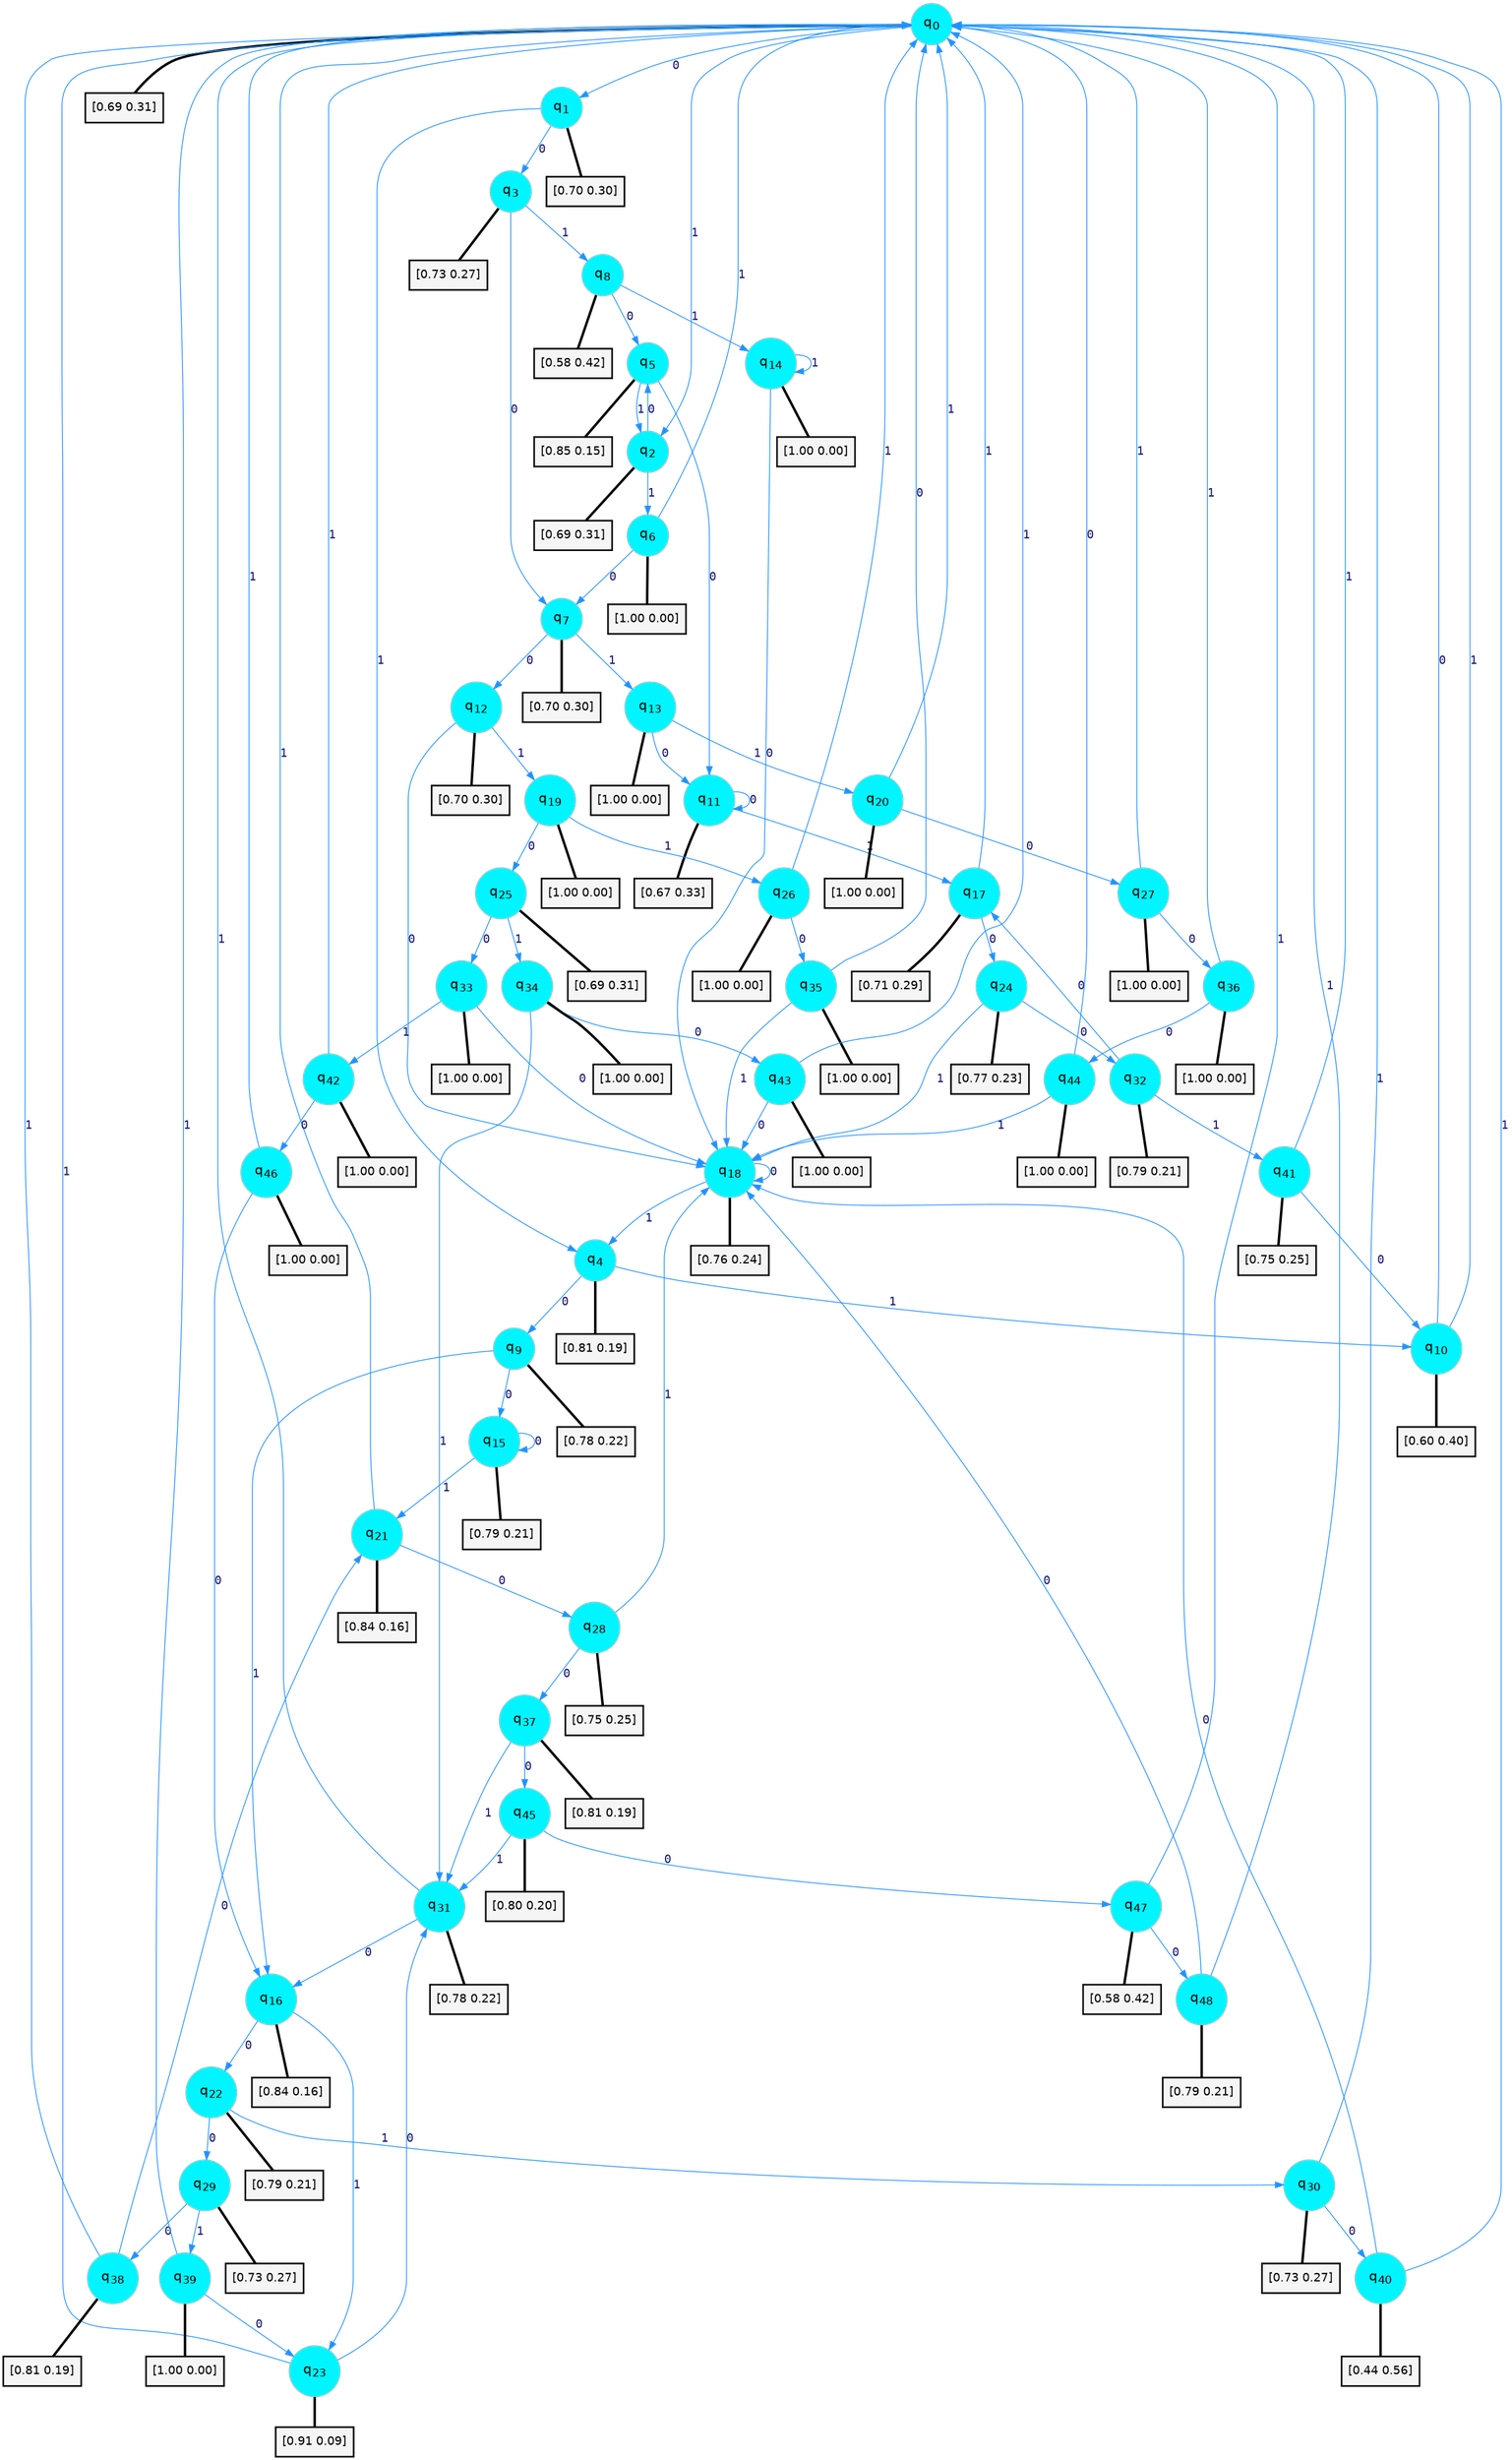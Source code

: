 digraph G {
graph [
bgcolor=transparent, dpi=300, rankdir=TD, size="40,25"];
node [
color=gray, fillcolor=turquoise1, fontcolor=black, fontname=Helvetica, fontsize=16, fontweight=bold, shape=circle, style=filled];
edge [
arrowsize=1, color=dodgerblue1, fontcolor=midnightblue, fontname=courier, fontweight=bold, penwidth=1, style=solid, weight=20];
0[label=<q<SUB>0</SUB>>];
1[label=<q<SUB>1</SUB>>];
2[label=<q<SUB>2</SUB>>];
3[label=<q<SUB>3</SUB>>];
4[label=<q<SUB>4</SUB>>];
5[label=<q<SUB>5</SUB>>];
6[label=<q<SUB>6</SUB>>];
7[label=<q<SUB>7</SUB>>];
8[label=<q<SUB>8</SUB>>];
9[label=<q<SUB>9</SUB>>];
10[label=<q<SUB>10</SUB>>];
11[label=<q<SUB>11</SUB>>];
12[label=<q<SUB>12</SUB>>];
13[label=<q<SUB>13</SUB>>];
14[label=<q<SUB>14</SUB>>];
15[label=<q<SUB>15</SUB>>];
16[label=<q<SUB>16</SUB>>];
17[label=<q<SUB>17</SUB>>];
18[label=<q<SUB>18</SUB>>];
19[label=<q<SUB>19</SUB>>];
20[label=<q<SUB>20</SUB>>];
21[label=<q<SUB>21</SUB>>];
22[label=<q<SUB>22</SUB>>];
23[label=<q<SUB>23</SUB>>];
24[label=<q<SUB>24</SUB>>];
25[label=<q<SUB>25</SUB>>];
26[label=<q<SUB>26</SUB>>];
27[label=<q<SUB>27</SUB>>];
28[label=<q<SUB>28</SUB>>];
29[label=<q<SUB>29</SUB>>];
30[label=<q<SUB>30</SUB>>];
31[label=<q<SUB>31</SUB>>];
32[label=<q<SUB>32</SUB>>];
33[label=<q<SUB>33</SUB>>];
34[label=<q<SUB>34</SUB>>];
35[label=<q<SUB>35</SUB>>];
36[label=<q<SUB>36</SUB>>];
37[label=<q<SUB>37</SUB>>];
38[label=<q<SUB>38</SUB>>];
39[label=<q<SUB>39</SUB>>];
40[label=<q<SUB>40</SUB>>];
41[label=<q<SUB>41</SUB>>];
42[label=<q<SUB>42</SUB>>];
43[label=<q<SUB>43</SUB>>];
44[label=<q<SUB>44</SUB>>];
45[label=<q<SUB>45</SUB>>];
46[label=<q<SUB>46</SUB>>];
47[label=<q<SUB>47</SUB>>];
48[label=<q<SUB>48</SUB>>];
49[label="[0.69 0.31]", shape=box,fontcolor=black, fontname=Helvetica, fontsize=14, penwidth=2, fillcolor=whitesmoke,color=black];
50[label="[0.70 0.30]", shape=box,fontcolor=black, fontname=Helvetica, fontsize=14, penwidth=2, fillcolor=whitesmoke,color=black];
51[label="[0.69 0.31]", shape=box,fontcolor=black, fontname=Helvetica, fontsize=14, penwidth=2, fillcolor=whitesmoke,color=black];
52[label="[0.73 0.27]", shape=box,fontcolor=black, fontname=Helvetica, fontsize=14, penwidth=2, fillcolor=whitesmoke,color=black];
53[label="[0.81 0.19]", shape=box,fontcolor=black, fontname=Helvetica, fontsize=14, penwidth=2, fillcolor=whitesmoke,color=black];
54[label="[0.85 0.15]", shape=box,fontcolor=black, fontname=Helvetica, fontsize=14, penwidth=2, fillcolor=whitesmoke,color=black];
55[label="[1.00 0.00]", shape=box,fontcolor=black, fontname=Helvetica, fontsize=14, penwidth=2, fillcolor=whitesmoke,color=black];
56[label="[0.70 0.30]", shape=box,fontcolor=black, fontname=Helvetica, fontsize=14, penwidth=2, fillcolor=whitesmoke,color=black];
57[label="[0.58 0.42]", shape=box,fontcolor=black, fontname=Helvetica, fontsize=14, penwidth=2, fillcolor=whitesmoke,color=black];
58[label="[0.78 0.22]", shape=box,fontcolor=black, fontname=Helvetica, fontsize=14, penwidth=2, fillcolor=whitesmoke,color=black];
59[label="[0.60 0.40]", shape=box,fontcolor=black, fontname=Helvetica, fontsize=14, penwidth=2, fillcolor=whitesmoke,color=black];
60[label="[0.67 0.33]", shape=box,fontcolor=black, fontname=Helvetica, fontsize=14, penwidth=2, fillcolor=whitesmoke,color=black];
61[label="[0.70 0.30]", shape=box,fontcolor=black, fontname=Helvetica, fontsize=14, penwidth=2, fillcolor=whitesmoke,color=black];
62[label="[1.00 0.00]", shape=box,fontcolor=black, fontname=Helvetica, fontsize=14, penwidth=2, fillcolor=whitesmoke,color=black];
63[label="[1.00 0.00]", shape=box,fontcolor=black, fontname=Helvetica, fontsize=14, penwidth=2, fillcolor=whitesmoke,color=black];
64[label="[0.79 0.21]", shape=box,fontcolor=black, fontname=Helvetica, fontsize=14, penwidth=2, fillcolor=whitesmoke,color=black];
65[label="[0.84 0.16]", shape=box,fontcolor=black, fontname=Helvetica, fontsize=14, penwidth=2, fillcolor=whitesmoke,color=black];
66[label="[0.71 0.29]", shape=box,fontcolor=black, fontname=Helvetica, fontsize=14, penwidth=2, fillcolor=whitesmoke,color=black];
67[label="[0.76 0.24]", shape=box,fontcolor=black, fontname=Helvetica, fontsize=14, penwidth=2, fillcolor=whitesmoke,color=black];
68[label="[1.00 0.00]", shape=box,fontcolor=black, fontname=Helvetica, fontsize=14, penwidth=2, fillcolor=whitesmoke,color=black];
69[label="[1.00 0.00]", shape=box,fontcolor=black, fontname=Helvetica, fontsize=14, penwidth=2, fillcolor=whitesmoke,color=black];
70[label="[0.84 0.16]", shape=box,fontcolor=black, fontname=Helvetica, fontsize=14, penwidth=2, fillcolor=whitesmoke,color=black];
71[label="[0.79 0.21]", shape=box,fontcolor=black, fontname=Helvetica, fontsize=14, penwidth=2, fillcolor=whitesmoke,color=black];
72[label="[0.91 0.09]", shape=box,fontcolor=black, fontname=Helvetica, fontsize=14, penwidth=2, fillcolor=whitesmoke,color=black];
73[label="[0.77 0.23]", shape=box,fontcolor=black, fontname=Helvetica, fontsize=14, penwidth=2, fillcolor=whitesmoke,color=black];
74[label="[0.69 0.31]", shape=box,fontcolor=black, fontname=Helvetica, fontsize=14, penwidth=2, fillcolor=whitesmoke,color=black];
75[label="[1.00 0.00]", shape=box,fontcolor=black, fontname=Helvetica, fontsize=14, penwidth=2, fillcolor=whitesmoke,color=black];
76[label="[1.00 0.00]", shape=box,fontcolor=black, fontname=Helvetica, fontsize=14, penwidth=2, fillcolor=whitesmoke,color=black];
77[label="[0.75 0.25]", shape=box,fontcolor=black, fontname=Helvetica, fontsize=14, penwidth=2, fillcolor=whitesmoke,color=black];
78[label="[0.73 0.27]", shape=box,fontcolor=black, fontname=Helvetica, fontsize=14, penwidth=2, fillcolor=whitesmoke,color=black];
79[label="[0.73 0.27]", shape=box,fontcolor=black, fontname=Helvetica, fontsize=14, penwidth=2, fillcolor=whitesmoke,color=black];
80[label="[0.78 0.22]", shape=box,fontcolor=black, fontname=Helvetica, fontsize=14, penwidth=2, fillcolor=whitesmoke,color=black];
81[label="[0.79 0.21]", shape=box,fontcolor=black, fontname=Helvetica, fontsize=14, penwidth=2, fillcolor=whitesmoke,color=black];
82[label="[1.00 0.00]", shape=box,fontcolor=black, fontname=Helvetica, fontsize=14, penwidth=2, fillcolor=whitesmoke,color=black];
83[label="[1.00 0.00]", shape=box,fontcolor=black, fontname=Helvetica, fontsize=14, penwidth=2, fillcolor=whitesmoke,color=black];
84[label="[1.00 0.00]", shape=box,fontcolor=black, fontname=Helvetica, fontsize=14, penwidth=2, fillcolor=whitesmoke,color=black];
85[label="[1.00 0.00]", shape=box,fontcolor=black, fontname=Helvetica, fontsize=14, penwidth=2, fillcolor=whitesmoke,color=black];
86[label="[0.81 0.19]", shape=box,fontcolor=black, fontname=Helvetica, fontsize=14, penwidth=2, fillcolor=whitesmoke,color=black];
87[label="[0.81 0.19]", shape=box,fontcolor=black, fontname=Helvetica, fontsize=14, penwidth=2, fillcolor=whitesmoke,color=black];
88[label="[1.00 0.00]", shape=box,fontcolor=black, fontname=Helvetica, fontsize=14, penwidth=2, fillcolor=whitesmoke,color=black];
89[label="[0.44 0.56]", shape=box,fontcolor=black, fontname=Helvetica, fontsize=14, penwidth=2, fillcolor=whitesmoke,color=black];
90[label="[0.75 0.25]", shape=box,fontcolor=black, fontname=Helvetica, fontsize=14, penwidth=2, fillcolor=whitesmoke,color=black];
91[label="[1.00 0.00]", shape=box,fontcolor=black, fontname=Helvetica, fontsize=14, penwidth=2, fillcolor=whitesmoke,color=black];
92[label="[1.00 0.00]", shape=box,fontcolor=black, fontname=Helvetica, fontsize=14, penwidth=2, fillcolor=whitesmoke,color=black];
93[label="[1.00 0.00]", shape=box,fontcolor=black, fontname=Helvetica, fontsize=14, penwidth=2, fillcolor=whitesmoke,color=black];
94[label="[0.80 0.20]", shape=box,fontcolor=black, fontname=Helvetica, fontsize=14, penwidth=2, fillcolor=whitesmoke,color=black];
95[label="[1.00 0.00]", shape=box,fontcolor=black, fontname=Helvetica, fontsize=14, penwidth=2, fillcolor=whitesmoke,color=black];
96[label="[0.58 0.42]", shape=box,fontcolor=black, fontname=Helvetica, fontsize=14, penwidth=2, fillcolor=whitesmoke,color=black];
97[label="[0.79 0.21]", shape=box,fontcolor=black, fontname=Helvetica, fontsize=14, penwidth=2, fillcolor=whitesmoke,color=black];
0->1 [label=0];
0->2 [label=1];
0->49 [arrowhead=none, penwidth=3,color=black];
1->3 [label=0];
1->4 [label=1];
1->50 [arrowhead=none, penwidth=3,color=black];
2->5 [label=0];
2->6 [label=1];
2->51 [arrowhead=none, penwidth=3,color=black];
3->7 [label=0];
3->8 [label=1];
3->52 [arrowhead=none, penwidth=3,color=black];
4->9 [label=0];
4->10 [label=1];
4->53 [arrowhead=none, penwidth=3,color=black];
5->11 [label=0];
5->2 [label=1];
5->54 [arrowhead=none, penwidth=3,color=black];
6->7 [label=0];
6->0 [label=1];
6->55 [arrowhead=none, penwidth=3,color=black];
7->12 [label=0];
7->13 [label=1];
7->56 [arrowhead=none, penwidth=3,color=black];
8->5 [label=0];
8->14 [label=1];
8->57 [arrowhead=none, penwidth=3,color=black];
9->15 [label=0];
9->16 [label=1];
9->58 [arrowhead=none, penwidth=3,color=black];
10->0 [label=0];
10->0 [label=1];
10->59 [arrowhead=none, penwidth=3,color=black];
11->11 [label=0];
11->17 [label=1];
11->60 [arrowhead=none, penwidth=3,color=black];
12->18 [label=0];
12->19 [label=1];
12->61 [arrowhead=none, penwidth=3,color=black];
13->11 [label=0];
13->20 [label=1];
13->62 [arrowhead=none, penwidth=3,color=black];
14->18 [label=0];
14->14 [label=1];
14->63 [arrowhead=none, penwidth=3,color=black];
15->15 [label=0];
15->21 [label=1];
15->64 [arrowhead=none, penwidth=3,color=black];
16->22 [label=0];
16->23 [label=1];
16->65 [arrowhead=none, penwidth=3,color=black];
17->24 [label=0];
17->0 [label=1];
17->66 [arrowhead=none, penwidth=3,color=black];
18->18 [label=0];
18->4 [label=1];
18->67 [arrowhead=none, penwidth=3,color=black];
19->25 [label=0];
19->26 [label=1];
19->68 [arrowhead=none, penwidth=3,color=black];
20->27 [label=0];
20->0 [label=1];
20->69 [arrowhead=none, penwidth=3,color=black];
21->28 [label=0];
21->0 [label=1];
21->70 [arrowhead=none, penwidth=3,color=black];
22->29 [label=0];
22->30 [label=1];
22->71 [arrowhead=none, penwidth=3,color=black];
23->31 [label=0];
23->0 [label=1];
23->72 [arrowhead=none, penwidth=3,color=black];
24->32 [label=0];
24->18 [label=1];
24->73 [arrowhead=none, penwidth=3,color=black];
25->33 [label=0];
25->34 [label=1];
25->74 [arrowhead=none, penwidth=3,color=black];
26->35 [label=0];
26->0 [label=1];
26->75 [arrowhead=none, penwidth=3,color=black];
27->36 [label=0];
27->0 [label=1];
27->76 [arrowhead=none, penwidth=3,color=black];
28->37 [label=0];
28->18 [label=1];
28->77 [arrowhead=none, penwidth=3,color=black];
29->38 [label=0];
29->39 [label=1];
29->78 [arrowhead=none, penwidth=3,color=black];
30->40 [label=0];
30->0 [label=1];
30->79 [arrowhead=none, penwidth=3,color=black];
31->16 [label=0];
31->0 [label=1];
31->80 [arrowhead=none, penwidth=3,color=black];
32->17 [label=0];
32->41 [label=1];
32->81 [arrowhead=none, penwidth=3,color=black];
33->18 [label=0];
33->42 [label=1];
33->82 [arrowhead=none, penwidth=3,color=black];
34->43 [label=0];
34->31 [label=1];
34->83 [arrowhead=none, penwidth=3,color=black];
35->0 [label=0];
35->18 [label=1];
35->84 [arrowhead=none, penwidth=3,color=black];
36->44 [label=0];
36->0 [label=1];
36->85 [arrowhead=none, penwidth=3,color=black];
37->45 [label=0];
37->31 [label=1];
37->86 [arrowhead=none, penwidth=3,color=black];
38->21 [label=0];
38->0 [label=1];
38->87 [arrowhead=none, penwidth=3,color=black];
39->23 [label=0];
39->0 [label=1];
39->88 [arrowhead=none, penwidth=3,color=black];
40->18 [label=0];
40->0 [label=1];
40->89 [arrowhead=none, penwidth=3,color=black];
41->10 [label=0];
41->0 [label=1];
41->90 [arrowhead=none, penwidth=3,color=black];
42->46 [label=0];
42->0 [label=1];
42->91 [arrowhead=none, penwidth=3,color=black];
43->18 [label=0];
43->0 [label=1];
43->92 [arrowhead=none, penwidth=3,color=black];
44->0 [label=0];
44->18 [label=1];
44->93 [arrowhead=none, penwidth=3,color=black];
45->47 [label=0];
45->31 [label=1];
45->94 [arrowhead=none, penwidth=3,color=black];
46->16 [label=0];
46->0 [label=1];
46->95 [arrowhead=none, penwidth=3,color=black];
47->48 [label=0];
47->0 [label=1];
47->96 [arrowhead=none, penwidth=3,color=black];
48->18 [label=0];
48->0 [label=1];
48->97 [arrowhead=none, penwidth=3,color=black];
}
